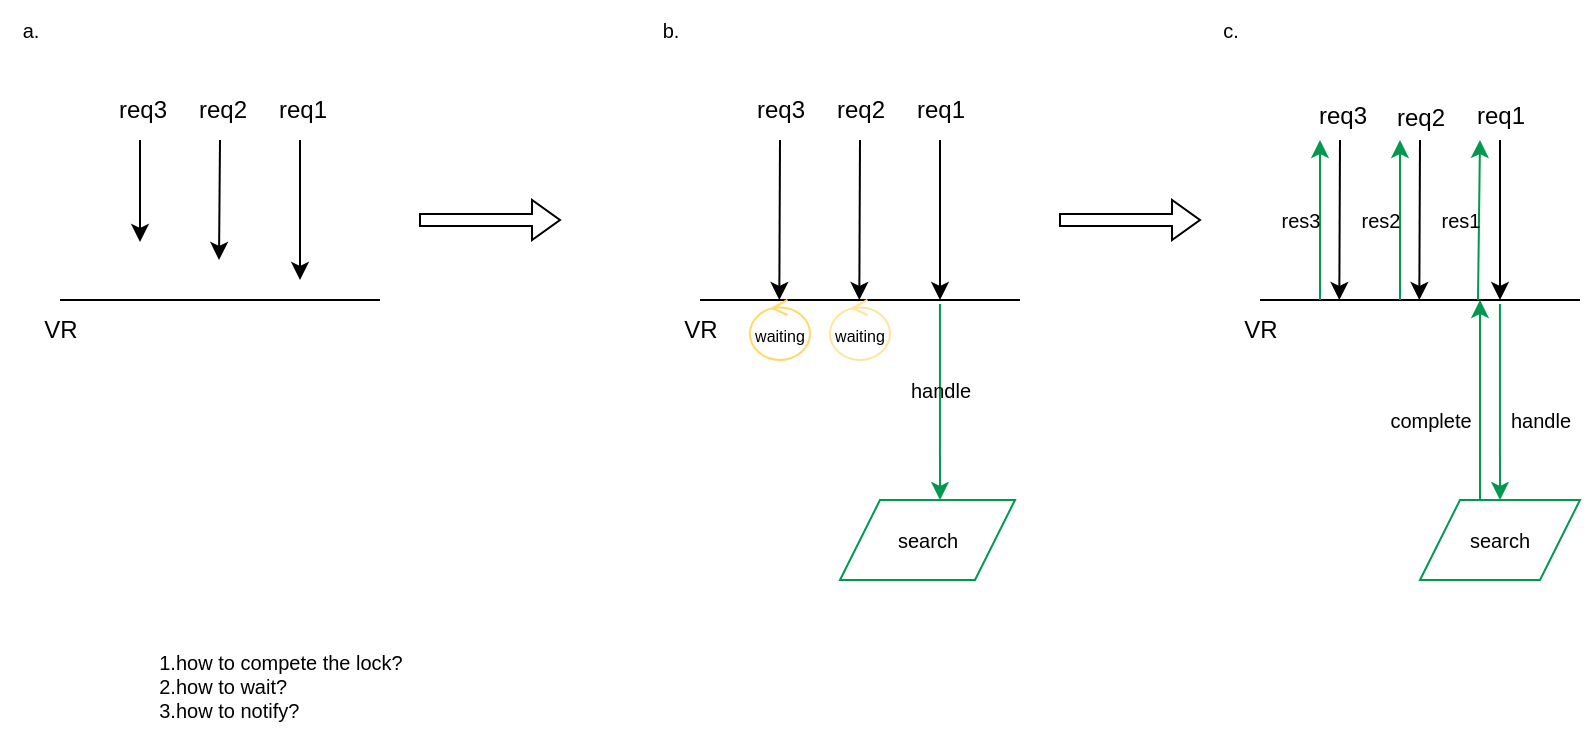 <mxfile version="20.2.5" type="github">
  <diagram id="7zGJfm4-ipzApq-UuQ5n" name="Page-1">
    <mxGraphModel dx="988" dy="538" grid="0" gridSize="10" guides="1" tooltips="1" connect="1" arrows="1" fold="1" page="1" pageScale="1" pageWidth="850" pageHeight="1100" math="0" shadow="0">
      <root>
        <mxCell id="0" />
        <mxCell id="1" parent="0" />
        <mxCell id="1VvAbX1WwTx6JGBW-Ev7-2" value="" style="endArrow=classic;html=1;rounded=0;" edge="1" parent="1">
          <mxGeometry width="50" height="50" relative="1" as="geometry">
            <mxPoint x="80" y="80" as="sourcePoint" />
            <mxPoint x="80" y="131" as="targetPoint" />
          </mxGeometry>
        </mxCell>
        <mxCell id="1VvAbX1WwTx6JGBW-Ev7-3" value="" style="endArrow=classic;html=1;rounded=0;" edge="1" parent="1">
          <mxGeometry width="50" height="50" relative="1" as="geometry">
            <mxPoint x="120" y="80" as="sourcePoint" />
            <mxPoint x="119.5" y="140" as="targetPoint" />
          </mxGeometry>
        </mxCell>
        <mxCell id="1VvAbX1WwTx6JGBW-Ev7-4" value="" style="endArrow=classic;html=1;rounded=0;" edge="1" parent="1">
          <mxGeometry width="50" height="50" relative="1" as="geometry">
            <mxPoint x="160" y="80" as="sourcePoint" />
            <mxPoint x="160" y="150" as="targetPoint" />
          </mxGeometry>
        </mxCell>
        <mxCell id="1VvAbX1WwTx6JGBW-Ev7-5" value="req1" style="text;html=1;align=center;verticalAlign=middle;resizable=0;points=[];autosize=1;strokeColor=none;fillColor=none;" vertex="1" parent="1">
          <mxGeometry x="136" y="50" width="50" height="30" as="geometry" />
        </mxCell>
        <mxCell id="1VvAbX1WwTx6JGBW-Ev7-6" value="req2" style="text;html=1;align=center;verticalAlign=middle;resizable=0;points=[];autosize=1;strokeColor=none;fillColor=none;" vertex="1" parent="1">
          <mxGeometry x="96" y="50" width="50" height="30" as="geometry" />
        </mxCell>
        <mxCell id="1VvAbX1WwTx6JGBW-Ev7-7" value="req3" style="text;html=1;align=center;verticalAlign=middle;resizable=0;points=[];autosize=1;strokeColor=none;fillColor=none;" vertex="1" parent="1">
          <mxGeometry x="56" y="50" width="50" height="30" as="geometry" />
        </mxCell>
        <mxCell id="1VvAbX1WwTx6JGBW-Ev7-9" value="" style="shape=singleArrow;whiteSpace=wrap;html=1;" vertex="1" parent="1">
          <mxGeometry x="220" y="110" width="70" height="20" as="geometry" />
        </mxCell>
        <mxCell id="1VvAbX1WwTx6JGBW-Ev7-12" value="" style="endArrow=classic;html=1;rounded=0;" edge="1" parent="1">
          <mxGeometry width="50" height="50" relative="1" as="geometry">
            <mxPoint x="400" y="80" as="sourcePoint" />
            <mxPoint x="399.66" y="160" as="targetPoint" />
          </mxGeometry>
        </mxCell>
        <mxCell id="1VvAbX1WwTx6JGBW-Ev7-13" value="" style="endArrow=classic;html=1;rounded=0;" edge="1" parent="1">
          <mxGeometry width="50" height="50" relative="1" as="geometry">
            <mxPoint x="440" y="80" as="sourcePoint" />
            <mxPoint x="439.66" y="160" as="targetPoint" />
          </mxGeometry>
        </mxCell>
        <mxCell id="1VvAbX1WwTx6JGBW-Ev7-14" value="" style="endArrow=classic;html=1;rounded=0;" edge="1" parent="1">
          <mxGeometry width="50" height="50" relative="1" as="geometry">
            <mxPoint x="480" y="80" as="sourcePoint" />
            <mxPoint x="480" y="160" as="targetPoint" />
          </mxGeometry>
        </mxCell>
        <mxCell id="1VvAbX1WwTx6JGBW-Ev7-15" value="req1" style="text;html=1;align=center;verticalAlign=middle;resizable=0;points=[];autosize=1;strokeColor=none;fillColor=none;" vertex="1" parent="1">
          <mxGeometry x="455" y="50" width="50" height="30" as="geometry" />
        </mxCell>
        <mxCell id="1VvAbX1WwTx6JGBW-Ev7-16" value="req2" style="text;html=1;align=center;verticalAlign=middle;resizable=0;points=[];autosize=1;strokeColor=none;fillColor=none;" vertex="1" parent="1">
          <mxGeometry x="415" y="50" width="50" height="30" as="geometry" />
        </mxCell>
        <mxCell id="1VvAbX1WwTx6JGBW-Ev7-17" value="req3" style="text;html=1;align=center;verticalAlign=middle;resizable=0;points=[];autosize=1;strokeColor=none;fillColor=none;" vertex="1" parent="1">
          <mxGeometry x="375" y="50" width="50" height="30" as="geometry" />
        </mxCell>
        <mxCell id="1VvAbX1WwTx6JGBW-Ev7-18" value="" style="endArrow=classic;html=1;rounded=0;exitX=0.833;exitY=0.033;exitDx=0;exitDy=0;exitPerimeter=0;strokeColor=#00994D;" edge="1" parent="1">
          <mxGeometry width="50" height="50" relative="1" as="geometry">
            <mxPoint x="479.96" y="161.98" as="sourcePoint" />
            <mxPoint x="480" y="260" as="targetPoint" />
          </mxGeometry>
        </mxCell>
        <mxCell id="1VvAbX1WwTx6JGBW-Ev7-20" value="" style="endArrow=none;html=1;rounded=0;" edge="1" parent="1">
          <mxGeometry width="50" height="50" relative="1" as="geometry">
            <mxPoint x="40" y="160" as="sourcePoint" />
            <mxPoint x="200" y="160" as="targetPoint" />
          </mxGeometry>
        </mxCell>
        <mxCell id="1VvAbX1WwTx6JGBW-Ev7-21" value="VR" style="text;html=1;align=center;verticalAlign=middle;resizable=0;points=[];autosize=1;strokeColor=none;fillColor=none;" vertex="1" parent="1">
          <mxGeometry x="20" y="160" width="40" height="30" as="geometry" />
        </mxCell>
        <mxCell id="1VvAbX1WwTx6JGBW-Ev7-29" value="" style="endArrow=none;html=1;rounded=0;" edge="1" parent="1">
          <mxGeometry width="50" height="50" relative="1" as="geometry">
            <mxPoint x="360" y="160" as="sourcePoint" />
            <mxPoint x="520" y="160" as="targetPoint" />
          </mxGeometry>
        </mxCell>
        <mxCell id="1VvAbX1WwTx6JGBW-Ev7-30" value="VR" style="text;html=1;align=center;verticalAlign=middle;resizable=0;points=[];autosize=1;strokeColor=none;fillColor=none;" vertex="1" parent="1">
          <mxGeometry x="340" y="160" width="40" height="30" as="geometry" />
        </mxCell>
        <mxCell id="1VvAbX1WwTx6JGBW-Ev7-31" value="&lt;font style=&quot;font-size: 10px;&quot;&gt;handle&lt;/font&gt;" style="text;html=1;align=center;verticalAlign=middle;resizable=0;points=[];autosize=1;strokeColor=none;fillColor=none;" vertex="1" parent="1">
          <mxGeometry x="455" y="190" width="50" height="30" as="geometry" />
        </mxCell>
        <mxCell id="1VvAbX1WwTx6JGBW-Ev7-39" value="&lt;font style=&quot;font-size: 8px;&quot;&gt;waiting&lt;/font&gt;" style="ellipse;shape=umlControl;whiteSpace=wrap;html=1;strokeColor=#FFE599;" vertex="1" parent="1">
          <mxGeometry x="425" y="160" width="30" height="30" as="geometry" />
        </mxCell>
        <mxCell id="1VvAbX1WwTx6JGBW-Ev7-40" value="&lt;font style=&quot;font-size: 8px;&quot;&gt;waiting&lt;/font&gt;" style="ellipse;shape=umlControl;whiteSpace=wrap;html=1;strokeColor=#FFD966;" vertex="1" parent="1">
          <mxGeometry x="385" y="160" width="30" height="30" as="geometry" />
        </mxCell>
        <mxCell id="1VvAbX1WwTx6JGBW-Ev7-41" value="" style="shape=singleArrow;whiteSpace=wrap;html=1;" vertex="1" parent="1">
          <mxGeometry x="540" y="110" width="70" height="20" as="geometry" />
        </mxCell>
        <mxCell id="1VvAbX1WwTx6JGBW-Ev7-54" value="" style="endArrow=classic;html=1;rounded=0;" edge="1" parent="1">
          <mxGeometry width="50" height="50" relative="1" as="geometry">
            <mxPoint x="680" y="80" as="sourcePoint" />
            <mxPoint x="679.66" y="160" as="targetPoint" />
          </mxGeometry>
        </mxCell>
        <mxCell id="1VvAbX1WwTx6JGBW-Ev7-55" value="" style="endArrow=classic;html=1;rounded=0;" edge="1" parent="1">
          <mxGeometry width="50" height="50" relative="1" as="geometry">
            <mxPoint x="720" y="80" as="sourcePoint" />
            <mxPoint x="719.66" y="160" as="targetPoint" />
          </mxGeometry>
        </mxCell>
        <mxCell id="1VvAbX1WwTx6JGBW-Ev7-56" value="" style="endArrow=classic;html=1;rounded=0;" edge="1" parent="1">
          <mxGeometry width="50" height="50" relative="1" as="geometry">
            <mxPoint x="760" y="80" as="sourcePoint" />
            <mxPoint x="760" y="160" as="targetPoint" />
          </mxGeometry>
        </mxCell>
        <mxCell id="1VvAbX1WwTx6JGBW-Ev7-57" value="req1" style="text;html=1;align=center;verticalAlign=middle;resizable=0;points=[];autosize=1;strokeColor=none;fillColor=none;" vertex="1" parent="1">
          <mxGeometry x="735" y="53" width="50" height="30" as="geometry" />
        </mxCell>
        <mxCell id="1VvAbX1WwTx6JGBW-Ev7-58" value="req2" style="text;html=1;align=center;verticalAlign=middle;resizable=0;points=[];autosize=1;strokeColor=none;fillColor=none;" vertex="1" parent="1">
          <mxGeometry x="695" y="54" width="50" height="30" as="geometry" />
        </mxCell>
        <mxCell id="1VvAbX1WwTx6JGBW-Ev7-59" value="req3" style="text;html=1;align=center;verticalAlign=middle;resizable=0;points=[];autosize=1;strokeColor=none;fillColor=none;" vertex="1" parent="1">
          <mxGeometry x="656" y="53" width="50" height="30" as="geometry" />
        </mxCell>
        <mxCell id="1VvAbX1WwTx6JGBW-Ev7-60" value="" style="endArrow=classic;html=1;rounded=0;exitX=0.833;exitY=0.033;exitDx=0;exitDy=0;exitPerimeter=0;strokeColor=#00994D;" edge="1" parent="1">
          <mxGeometry width="50" height="50" relative="1" as="geometry">
            <mxPoint x="759.96" y="161.98" as="sourcePoint" />
            <mxPoint x="760" y="260" as="targetPoint" />
          </mxGeometry>
        </mxCell>
        <mxCell id="1VvAbX1WwTx6JGBW-Ev7-61" value="" style="endArrow=none;html=1;rounded=0;" edge="1" parent="1">
          <mxGeometry width="50" height="50" relative="1" as="geometry">
            <mxPoint x="640" y="160" as="sourcePoint" />
            <mxPoint x="800" y="160" as="targetPoint" />
          </mxGeometry>
        </mxCell>
        <mxCell id="1VvAbX1WwTx6JGBW-Ev7-62" value="VR" style="text;html=1;align=center;verticalAlign=middle;resizable=0;points=[];autosize=1;strokeColor=none;fillColor=none;" vertex="1" parent="1">
          <mxGeometry x="620" y="160" width="40" height="30" as="geometry" />
        </mxCell>
        <mxCell id="1VvAbX1WwTx6JGBW-Ev7-67" value="search" style="shape=parallelogram;perimeter=parallelogramPerimeter;whiteSpace=wrap;html=1;fixedSize=1;fontSize=10;strokeColor=#00994D;" vertex="1" parent="1">
          <mxGeometry x="430" y="260" width="87.5" height="40" as="geometry" />
        </mxCell>
        <mxCell id="1VvAbX1WwTx6JGBW-Ev7-68" value="search" style="shape=parallelogram;perimeter=parallelogramPerimeter;whiteSpace=wrap;html=1;fixedSize=1;fontSize=10;strokeColor=#00994D;" vertex="1" parent="1">
          <mxGeometry x="720" y="260" width="80" height="40" as="geometry" />
        </mxCell>
        <mxCell id="1VvAbX1WwTx6JGBW-Ev7-69" value="" style="endArrow=classic;html=1;rounded=0;fontSize=10;strokeColor=#00994D;" edge="1" parent="1">
          <mxGeometry width="50" height="50" relative="1" as="geometry">
            <mxPoint x="750" y="260" as="sourcePoint" />
            <mxPoint x="750" y="160" as="targetPoint" />
          </mxGeometry>
        </mxCell>
        <mxCell id="1VvAbX1WwTx6JGBW-Ev7-70" value="&lt;font style=&quot;font-size: 10px;&quot;&gt;handle&lt;/font&gt;" style="text;html=1;align=center;verticalAlign=middle;resizable=0;points=[];autosize=1;strokeColor=none;fillColor=none;" vertex="1" parent="1">
          <mxGeometry x="755" y="205" width="50" height="30" as="geometry" />
        </mxCell>
        <mxCell id="1VvAbX1WwTx6JGBW-Ev7-71" value="complete" style="text;html=1;align=center;verticalAlign=middle;resizable=0;points=[];autosize=1;strokeColor=none;fillColor=none;fontSize=10;" vertex="1" parent="1">
          <mxGeometry x="695" y="205" width="60" height="30" as="geometry" />
        </mxCell>
        <mxCell id="1VvAbX1WwTx6JGBW-Ev7-73" value="" style="endArrow=classic;html=1;rounded=0;fontSize=10;strokeColor=#00994D;" edge="1" parent="1">
          <mxGeometry width="50" height="50" relative="1" as="geometry">
            <mxPoint x="670" y="160" as="sourcePoint" />
            <mxPoint x="670" y="80" as="targetPoint" />
          </mxGeometry>
        </mxCell>
        <mxCell id="1VvAbX1WwTx6JGBW-Ev7-75" value="res3" style="text;html=1;align=center;verticalAlign=middle;resizable=0;points=[];autosize=1;strokeColor=none;fillColor=none;fontSize=10;" vertex="1" parent="1">
          <mxGeometry x="640" y="105" width="40" height="30" as="geometry" />
        </mxCell>
        <mxCell id="1VvAbX1WwTx6JGBW-Ev7-77" value="" style="endArrow=classic;html=1;rounded=0;fontSize=10;strokeColor=#00994D;" edge="1" parent="1">
          <mxGeometry width="50" height="50" relative="1" as="geometry">
            <mxPoint x="710" y="160" as="sourcePoint" />
            <mxPoint x="710" y="80" as="targetPoint" />
          </mxGeometry>
        </mxCell>
        <mxCell id="1VvAbX1WwTx6JGBW-Ev7-78" value="res2" style="text;html=1;align=center;verticalAlign=middle;resizable=0;points=[];autosize=1;strokeColor=none;fillColor=none;fontSize=10;" vertex="1" parent="1">
          <mxGeometry x="680" y="105" width="40" height="30" as="geometry" />
        </mxCell>
        <mxCell id="1VvAbX1WwTx6JGBW-Ev7-80" value="" style="endArrow=classic;html=1;rounded=0;fontSize=10;strokeColor=#00994D;" edge="1" parent="1">
          <mxGeometry width="50" height="50" relative="1" as="geometry">
            <mxPoint x="749" y="160" as="sourcePoint" />
            <mxPoint x="750" y="80" as="targetPoint" />
          </mxGeometry>
        </mxCell>
        <mxCell id="1VvAbX1WwTx6JGBW-Ev7-81" value="res1" style="text;html=1;align=center;verticalAlign=middle;resizable=0;points=[];autosize=1;strokeColor=none;fillColor=none;fontSize=10;" vertex="1" parent="1">
          <mxGeometry x="720" y="105" width="40" height="30" as="geometry" />
        </mxCell>
        <mxCell id="1VvAbX1WwTx6JGBW-Ev7-82" value="a." style="text;html=1;align=center;verticalAlign=middle;resizable=0;points=[];autosize=1;strokeColor=none;fillColor=none;fontSize=10;" vertex="1" parent="1">
          <mxGeometry x="10" y="10" width="30" height="30" as="geometry" />
        </mxCell>
        <mxCell id="1VvAbX1WwTx6JGBW-Ev7-84" value="b.&lt;br&gt;" style="text;html=1;align=center;verticalAlign=middle;resizable=0;points=[];autosize=1;strokeColor=none;fillColor=none;fontSize=10;" vertex="1" parent="1">
          <mxGeometry x="330" y="10" width="30" height="30" as="geometry" />
        </mxCell>
        <mxCell id="1VvAbX1WwTx6JGBW-Ev7-85" value="c." style="text;html=1;align=center;verticalAlign=middle;resizable=0;points=[];autosize=1;strokeColor=none;fillColor=none;fontSize=10;" vertex="1" parent="1">
          <mxGeometry x="610" y="10" width="30" height="30" as="geometry" />
        </mxCell>
        <mxCell id="1VvAbX1WwTx6JGBW-Ev7-89" value="1.how to compete the lock?&lt;br&gt;&lt;div style=&quot;text-align: left;&quot;&gt;2.how to wait?&lt;/div&gt;&lt;div style=&quot;text-align: left;&quot;&gt;3.how to notify?&lt;/div&gt;" style="text;html=1;align=center;verticalAlign=middle;resizable=0;points=[];autosize=1;strokeColor=none;fillColor=none;fontSize=10;" vertex="1" parent="1">
          <mxGeometry x="80" y="329" width="140" height="48" as="geometry" />
        </mxCell>
      </root>
    </mxGraphModel>
  </diagram>
</mxfile>
